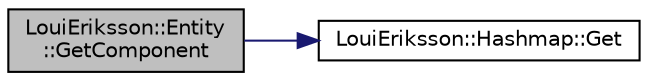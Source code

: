 digraph "LouiEriksson::Entity::GetComponent"
{
 // LATEX_PDF_SIZE
  edge [fontname="Helvetica",fontsize="10",labelfontname="Helvetica",labelfontsize="10"];
  node [fontname="Helvetica",fontsize="10",shape=record];
  rankdir="LR";
  Node1 [label="LouiEriksson::Entity\l::GetComponent",height=0.2,width=0.4,color="black", fillcolor="grey75", style="filled", fontcolor="black",tooltip=" "];
  Node1 -> Node2 [color="midnightblue",fontsize="10",style="solid",fontname="Helvetica"];
  Node2 [label="LouiEriksson::Hashmap::Get",height=0.2,width=0.4,color="black", fillcolor="white", style="filled",URL="$class_loui_eriksson_1_1_hashmap.html#a32eb3fbdd72971a138b979d3c2b72919",tooltip="Retrieves a reference to the entry within the hashmap with the given key, if one exists."];
}
